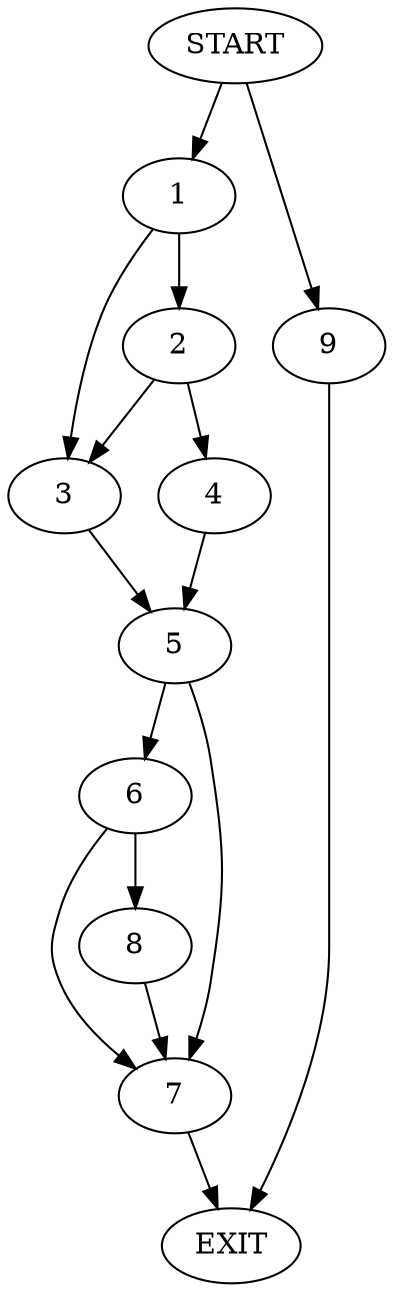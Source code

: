 digraph {
0 [label="START"]
10 [label="EXIT"]
0 -> 1
1 -> 2
1 -> 3
2 -> 3
2 -> 4
3 -> 5
4 -> 5
5 -> 6
5 -> 7
7 -> 10
6 -> 8
6 -> 7
0 -> 9
9 -> 10
8 -> 7
}
